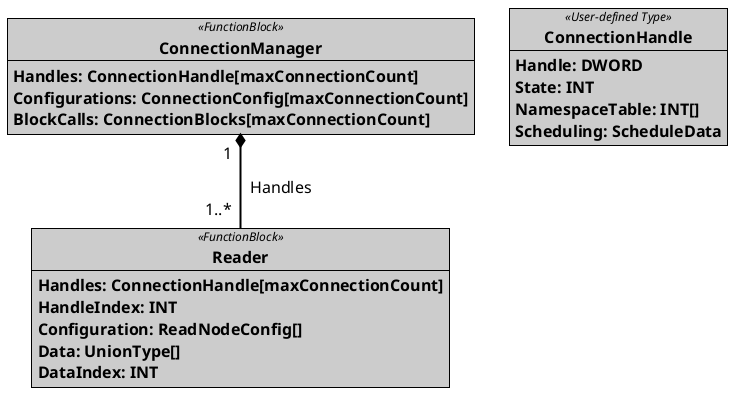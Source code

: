 @startuml pattern_config_communication

skinparam BackgroundColor white


skinparam object {
    BorderThickness 1
    FontStyle bold
    BackgroundColor white
    BorderColor black
    FontColor black
    FontSize 16
    AttributeFontSize 16
    BackgroundColor<<FunctionBlock>> CCCCCC
    BackgroundColor<<User-defined Type>> CCCCCC
    BackgroundColor<<Abstract>> FFFFFF
}



skinparam Arrow {
    FontColor black
    Color black
    Thickness 2
    FontSize 16
}


object "ConnectionManager"  as com_manager <<FunctionBlock>>{
    Handles: ConnectionHandle[maxConnectionCount]
    Configurations: ConnectionConfig[maxConnectionCount]
    BlockCalls: ConnectionBlocks[maxConnectionCount]
}

object "ConnectionHandle" as com_handle <<User-defined Type>>{
    Handle: DWORD
    State: INT
    NamespaceTable: INT[]
    Scheduling: ScheduleData
}

object "Reader" as read <<FunctionBlock>>{
    Handles: ConnectionHandle[maxConnectionCount]
    HandleIndex: INT
    Configuration: ReadNodeConfig[]
    Data: UnionType[]
    DataIndex: INT
}

com_manager "1  " *-down-  "1..*  " read : "  Handles"



@enduml